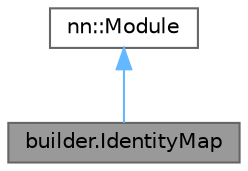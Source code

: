 digraph "builder.IdentityMap"
{
 // LATEX_PDF_SIZE
  bgcolor="transparent";
  edge [fontname=Helvetica,fontsize=10,labelfontname=Helvetica,labelfontsize=10];
  node [fontname=Helvetica,fontsize=10,shape=box,height=0.2,width=0.4];
  Node1 [id="Node000001",label="builder.IdentityMap",height=0.2,width=0.4,color="gray40", fillcolor="grey60", style="filled", fontcolor="black",tooltip="입력을 그대로 반환하는 단순한 매핑 클래스"];
  Node2 -> Node1 [id="edge1_Node000001_Node000002",dir="back",color="steelblue1",style="solid",tooltip=" "];
  Node2 [id="Node000002",label="nn::Module",height=0.2,width=0.4,color="gray40", fillcolor="white", style="filled",tooltip=" "];
}
